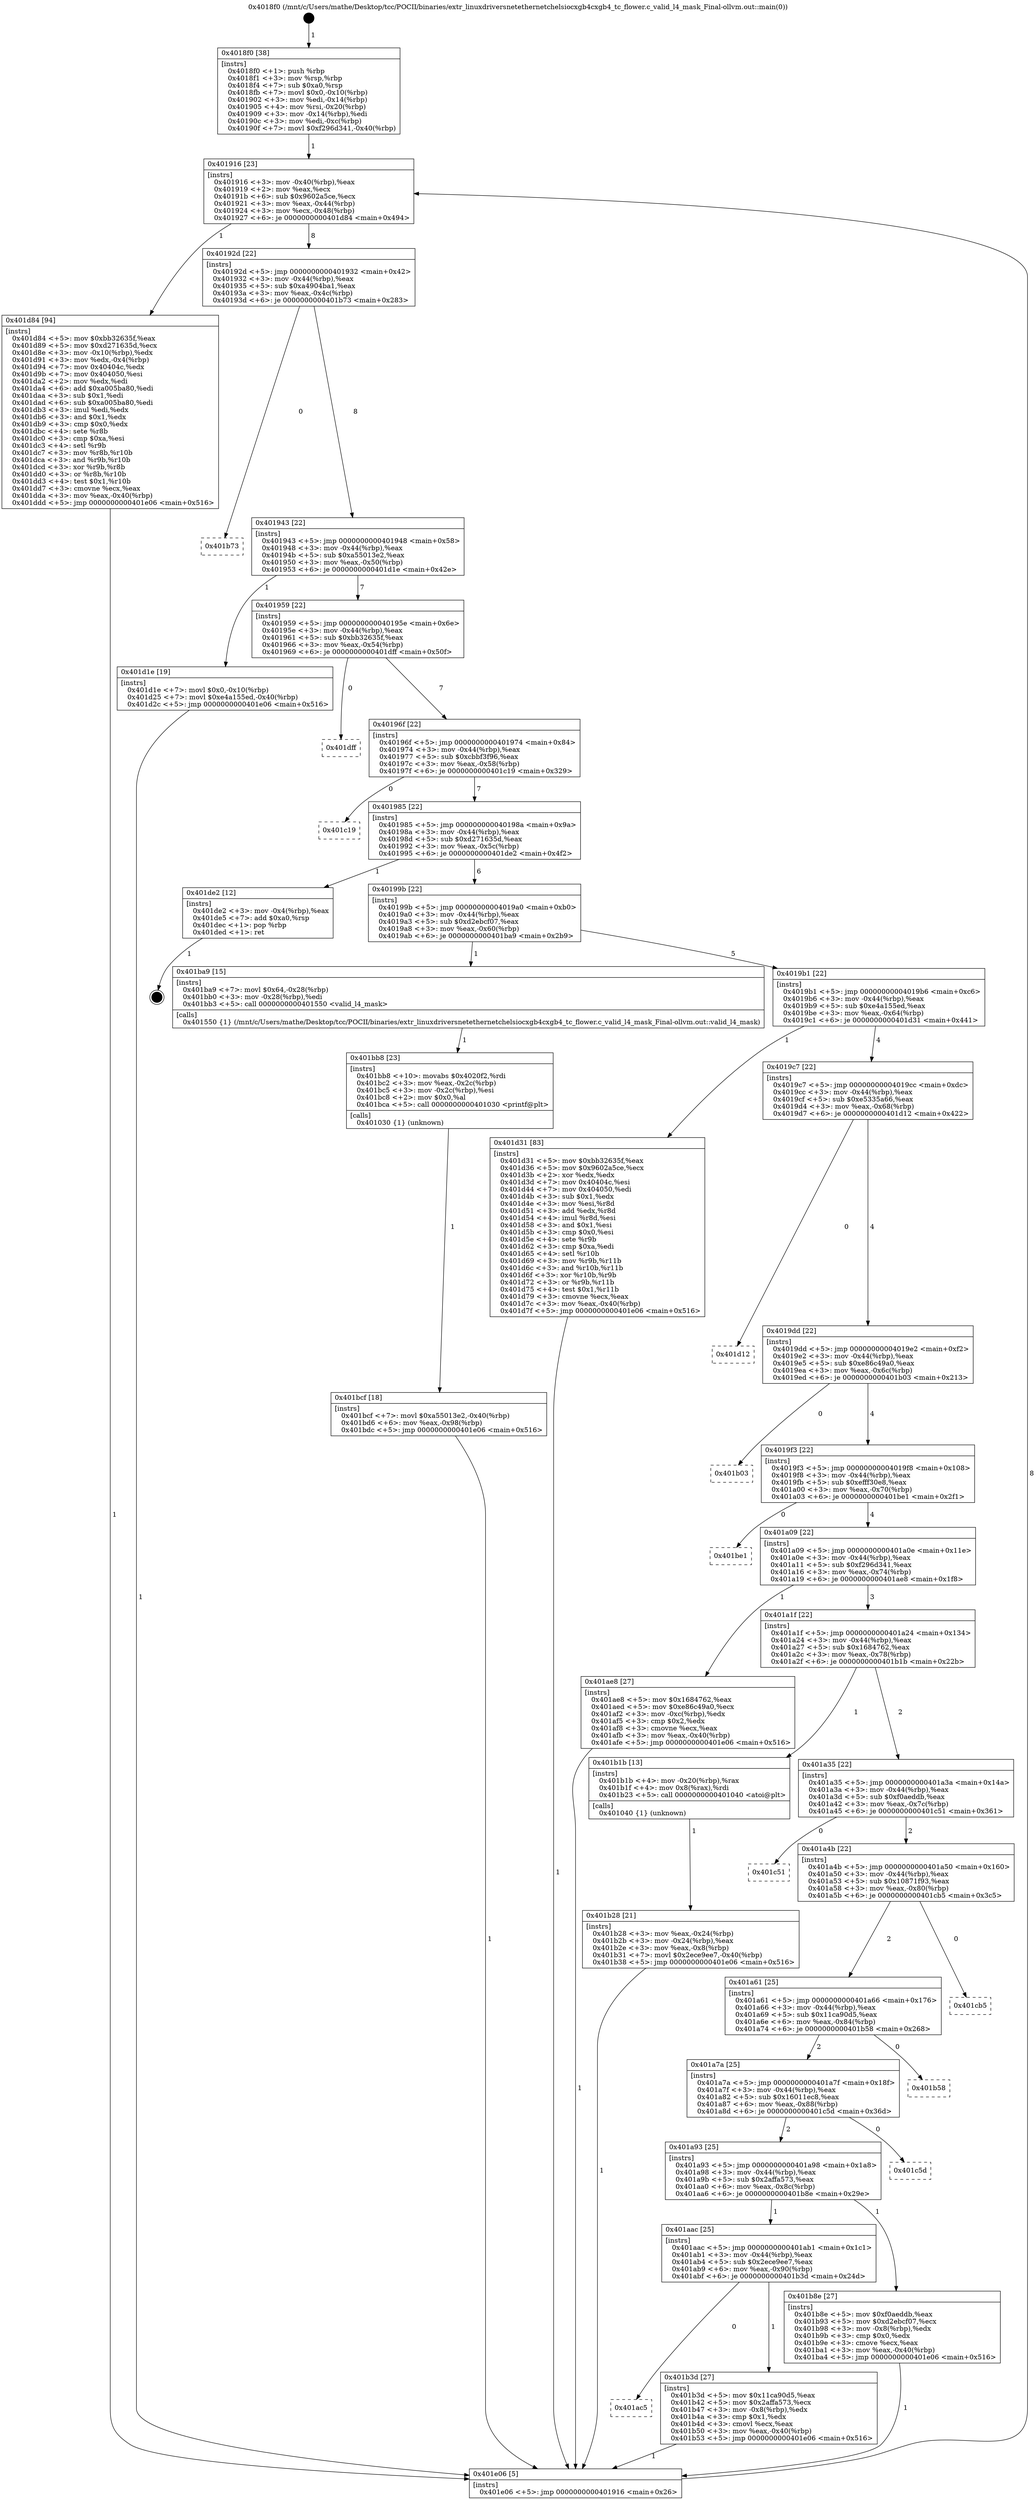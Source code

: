 digraph "0x4018f0" {
  label = "0x4018f0 (/mnt/c/Users/mathe/Desktop/tcc/POCII/binaries/extr_linuxdriversnetethernetchelsiocxgb4cxgb4_tc_flower.c_valid_l4_mask_Final-ollvm.out::main(0))"
  labelloc = "t"
  node[shape=record]

  Entry [label="",width=0.3,height=0.3,shape=circle,fillcolor=black,style=filled]
  "0x401916" [label="{
     0x401916 [23]\l
     | [instrs]\l
     &nbsp;&nbsp;0x401916 \<+3\>: mov -0x40(%rbp),%eax\l
     &nbsp;&nbsp;0x401919 \<+2\>: mov %eax,%ecx\l
     &nbsp;&nbsp;0x40191b \<+6\>: sub $0x9602a5ce,%ecx\l
     &nbsp;&nbsp;0x401921 \<+3\>: mov %eax,-0x44(%rbp)\l
     &nbsp;&nbsp;0x401924 \<+3\>: mov %ecx,-0x48(%rbp)\l
     &nbsp;&nbsp;0x401927 \<+6\>: je 0000000000401d84 \<main+0x494\>\l
  }"]
  "0x401d84" [label="{
     0x401d84 [94]\l
     | [instrs]\l
     &nbsp;&nbsp;0x401d84 \<+5\>: mov $0xbb32635f,%eax\l
     &nbsp;&nbsp;0x401d89 \<+5\>: mov $0xd271635d,%ecx\l
     &nbsp;&nbsp;0x401d8e \<+3\>: mov -0x10(%rbp),%edx\l
     &nbsp;&nbsp;0x401d91 \<+3\>: mov %edx,-0x4(%rbp)\l
     &nbsp;&nbsp;0x401d94 \<+7\>: mov 0x40404c,%edx\l
     &nbsp;&nbsp;0x401d9b \<+7\>: mov 0x404050,%esi\l
     &nbsp;&nbsp;0x401da2 \<+2\>: mov %edx,%edi\l
     &nbsp;&nbsp;0x401da4 \<+6\>: add $0xa005ba80,%edi\l
     &nbsp;&nbsp;0x401daa \<+3\>: sub $0x1,%edi\l
     &nbsp;&nbsp;0x401dad \<+6\>: sub $0xa005ba80,%edi\l
     &nbsp;&nbsp;0x401db3 \<+3\>: imul %edi,%edx\l
     &nbsp;&nbsp;0x401db6 \<+3\>: and $0x1,%edx\l
     &nbsp;&nbsp;0x401db9 \<+3\>: cmp $0x0,%edx\l
     &nbsp;&nbsp;0x401dbc \<+4\>: sete %r8b\l
     &nbsp;&nbsp;0x401dc0 \<+3\>: cmp $0xa,%esi\l
     &nbsp;&nbsp;0x401dc3 \<+4\>: setl %r9b\l
     &nbsp;&nbsp;0x401dc7 \<+3\>: mov %r8b,%r10b\l
     &nbsp;&nbsp;0x401dca \<+3\>: and %r9b,%r10b\l
     &nbsp;&nbsp;0x401dcd \<+3\>: xor %r9b,%r8b\l
     &nbsp;&nbsp;0x401dd0 \<+3\>: or %r8b,%r10b\l
     &nbsp;&nbsp;0x401dd3 \<+4\>: test $0x1,%r10b\l
     &nbsp;&nbsp;0x401dd7 \<+3\>: cmovne %ecx,%eax\l
     &nbsp;&nbsp;0x401dda \<+3\>: mov %eax,-0x40(%rbp)\l
     &nbsp;&nbsp;0x401ddd \<+5\>: jmp 0000000000401e06 \<main+0x516\>\l
  }"]
  "0x40192d" [label="{
     0x40192d [22]\l
     | [instrs]\l
     &nbsp;&nbsp;0x40192d \<+5\>: jmp 0000000000401932 \<main+0x42\>\l
     &nbsp;&nbsp;0x401932 \<+3\>: mov -0x44(%rbp),%eax\l
     &nbsp;&nbsp;0x401935 \<+5\>: sub $0xa4904ba1,%eax\l
     &nbsp;&nbsp;0x40193a \<+3\>: mov %eax,-0x4c(%rbp)\l
     &nbsp;&nbsp;0x40193d \<+6\>: je 0000000000401b73 \<main+0x283\>\l
  }"]
  Exit [label="",width=0.3,height=0.3,shape=circle,fillcolor=black,style=filled,peripheries=2]
  "0x401b73" [label="{
     0x401b73\l
  }", style=dashed]
  "0x401943" [label="{
     0x401943 [22]\l
     | [instrs]\l
     &nbsp;&nbsp;0x401943 \<+5\>: jmp 0000000000401948 \<main+0x58\>\l
     &nbsp;&nbsp;0x401948 \<+3\>: mov -0x44(%rbp),%eax\l
     &nbsp;&nbsp;0x40194b \<+5\>: sub $0xa55013e2,%eax\l
     &nbsp;&nbsp;0x401950 \<+3\>: mov %eax,-0x50(%rbp)\l
     &nbsp;&nbsp;0x401953 \<+6\>: je 0000000000401d1e \<main+0x42e\>\l
  }"]
  "0x401bcf" [label="{
     0x401bcf [18]\l
     | [instrs]\l
     &nbsp;&nbsp;0x401bcf \<+7\>: movl $0xa55013e2,-0x40(%rbp)\l
     &nbsp;&nbsp;0x401bd6 \<+6\>: mov %eax,-0x98(%rbp)\l
     &nbsp;&nbsp;0x401bdc \<+5\>: jmp 0000000000401e06 \<main+0x516\>\l
  }"]
  "0x401d1e" [label="{
     0x401d1e [19]\l
     | [instrs]\l
     &nbsp;&nbsp;0x401d1e \<+7\>: movl $0x0,-0x10(%rbp)\l
     &nbsp;&nbsp;0x401d25 \<+7\>: movl $0xe4a155ed,-0x40(%rbp)\l
     &nbsp;&nbsp;0x401d2c \<+5\>: jmp 0000000000401e06 \<main+0x516\>\l
  }"]
  "0x401959" [label="{
     0x401959 [22]\l
     | [instrs]\l
     &nbsp;&nbsp;0x401959 \<+5\>: jmp 000000000040195e \<main+0x6e\>\l
     &nbsp;&nbsp;0x40195e \<+3\>: mov -0x44(%rbp),%eax\l
     &nbsp;&nbsp;0x401961 \<+5\>: sub $0xbb32635f,%eax\l
     &nbsp;&nbsp;0x401966 \<+3\>: mov %eax,-0x54(%rbp)\l
     &nbsp;&nbsp;0x401969 \<+6\>: je 0000000000401dff \<main+0x50f\>\l
  }"]
  "0x401bb8" [label="{
     0x401bb8 [23]\l
     | [instrs]\l
     &nbsp;&nbsp;0x401bb8 \<+10\>: movabs $0x4020f2,%rdi\l
     &nbsp;&nbsp;0x401bc2 \<+3\>: mov %eax,-0x2c(%rbp)\l
     &nbsp;&nbsp;0x401bc5 \<+3\>: mov -0x2c(%rbp),%esi\l
     &nbsp;&nbsp;0x401bc8 \<+2\>: mov $0x0,%al\l
     &nbsp;&nbsp;0x401bca \<+5\>: call 0000000000401030 \<printf@plt\>\l
     | [calls]\l
     &nbsp;&nbsp;0x401030 \{1\} (unknown)\l
  }"]
  "0x401dff" [label="{
     0x401dff\l
  }", style=dashed]
  "0x40196f" [label="{
     0x40196f [22]\l
     | [instrs]\l
     &nbsp;&nbsp;0x40196f \<+5\>: jmp 0000000000401974 \<main+0x84\>\l
     &nbsp;&nbsp;0x401974 \<+3\>: mov -0x44(%rbp),%eax\l
     &nbsp;&nbsp;0x401977 \<+5\>: sub $0xcbbf3f96,%eax\l
     &nbsp;&nbsp;0x40197c \<+3\>: mov %eax,-0x58(%rbp)\l
     &nbsp;&nbsp;0x40197f \<+6\>: je 0000000000401c19 \<main+0x329\>\l
  }"]
  "0x401ac5" [label="{
     0x401ac5\l
  }", style=dashed]
  "0x401c19" [label="{
     0x401c19\l
  }", style=dashed]
  "0x401985" [label="{
     0x401985 [22]\l
     | [instrs]\l
     &nbsp;&nbsp;0x401985 \<+5\>: jmp 000000000040198a \<main+0x9a\>\l
     &nbsp;&nbsp;0x40198a \<+3\>: mov -0x44(%rbp),%eax\l
     &nbsp;&nbsp;0x40198d \<+5\>: sub $0xd271635d,%eax\l
     &nbsp;&nbsp;0x401992 \<+3\>: mov %eax,-0x5c(%rbp)\l
     &nbsp;&nbsp;0x401995 \<+6\>: je 0000000000401de2 \<main+0x4f2\>\l
  }"]
  "0x401b3d" [label="{
     0x401b3d [27]\l
     | [instrs]\l
     &nbsp;&nbsp;0x401b3d \<+5\>: mov $0x11ca90d5,%eax\l
     &nbsp;&nbsp;0x401b42 \<+5\>: mov $0x2affa573,%ecx\l
     &nbsp;&nbsp;0x401b47 \<+3\>: mov -0x8(%rbp),%edx\l
     &nbsp;&nbsp;0x401b4a \<+3\>: cmp $0x1,%edx\l
     &nbsp;&nbsp;0x401b4d \<+3\>: cmovl %ecx,%eax\l
     &nbsp;&nbsp;0x401b50 \<+3\>: mov %eax,-0x40(%rbp)\l
     &nbsp;&nbsp;0x401b53 \<+5\>: jmp 0000000000401e06 \<main+0x516\>\l
  }"]
  "0x401de2" [label="{
     0x401de2 [12]\l
     | [instrs]\l
     &nbsp;&nbsp;0x401de2 \<+3\>: mov -0x4(%rbp),%eax\l
     &nbsp;&nbsp;0x401de5 \<+7\>: add $0xa0,%rsp\l
     &nbsp;&nbsp;0x401dec \<+1\>: pop %rbp\l
     &nbsp;&nbsp;0x401ded \<+1\>: ret\l
  }"]
  "0x40199b" [label="{
     0x40199b [22]\l
     | [instrs]\l
     &nbsp;&nbsp;0x40199b \<+5\>: jmp 00000000004019a0 \<main+0xb0\>\l
     &nbsp;&nbsp;0x4019a0 \<+3\>: mov -0x44(%rbp),%eax\l
     &nbsp;&nbsp;0x4019a3 \<+5\>: sub $0xd2ebcf07,%eax\l
     &nbsp;&nbsp;0x4019a8 \<+3\>: mov %eax,-0x60(%rbp)\l
     &nbsp;&nbsp;0x4019ab \<+6\>: je 0000000000401ba9 \<main+0x2b9\>\l
  }"]
  "0x401aac" [label="{
     0x401aac [25]\l
     | [instrs]\l
     &nbsp;&nbsp;0x401aac \<+5\>: jmp 0000000000401ab1 \<main+0x1c1\>\l
     &nbsp;&nbsp;0x401ab1 \<+3\>: mov -0x44(%rbp),%eax\l
     &nbsp;&nbsp;0x401ab4 \<+5\>: sub $0x2ece9ee7,%eax\l
     &nbsp;&nbsp;0x401ab9 \<+6\>: mov %eax,-0x90(%rbp)\l
     &nbsp;&nbsp;0x401abf \<+6\>: je 0000000000401b3d \<main+0x24d\>\l
  }"]
  "0x401ba9" [label="{
     0x401ba9 [15]\l
     | [instrs]\l
     &nbsp;&nbsp;0x401ba9 \<+7\>: movl $0x64,-0x28(%rbp)\l
     &nbsp;&nbsp;0x401bb0 \<+3\>: mov -0x28(%rbp),%edi\l
     &nbsp;&nbsp;0x401bb3 \<+5\>: call 0000000000401550 \<valid_l4_mask\>\l
     | [calls]\l
     &nbsp;&nbsp;0x401550 \{1\} (/mnt/c/Users/mathe/Desktop/tcc/POCII/binaries/extr_linuxdriversnetethernetchelsiocxgb4cxgb4_tc_flower.c_valid_l4_mask_Final-ollvm.out::valid_l4_mask)\l
  }"]
  "0x4019b1" [label="{
     0x4019b1 [22]\l
     | [instrs]\l
     &nbsp;&nbsp;0x4019b1 \<+5\>: jmp 00000000004019b6 \<main+0xc6\>\l
     &nbsp;&nbsp;0x4019b6 \<+3\>: mov -0x44(%rbp),%eax\l
     &nbsp;&nbsp;0x4019b9 \<+5\>: sub $0xe4a155ed,%eax\l
     &nbsp;&nbsp;0x4019be \<+3\>: mov %eax,-0x64(%rbp)\l
     &nbsp;&nbsp;0x4019c1 \<+6\>: je 0000000000401d31 \<main+0x441\>\l
  }"]
  "0x401b8e" [label="{
     0x401b8e [27]\l
     | [instrs]\l
     &nbsp;&nbsp;0x401b8e \<+5\>: mov $0xf0aeddb,%eax\l
     &nbsp;&nbsp;0x401b93 \<+5\>: mov $0xd2ebcf07,%ecx\l
     &nbsp;&nbsp;0x401b98 \<+3\>: mov -0x8(%rbp),%edx\l
     &nbsp;&nbsp;0x401b9b \<+3\>: cmp $0x0,%edx\l
     &nbsp;&nbsp;0x401b9e \<+3\>: cmove %ecx,%eax\l
     &nbsp;&nbsp;0x401ba1 \<+3\>: mov %eax,-0x40(%rbp)\l
     &nbsp;&nbsp;0x401ba4 \<+5\>: jmp 0000000000401e06 \<main+0x516\>\l
  }"]
  "0x401d31" [label="{
     0x401d31 [83]\l
     | [instrs]\l
     &nbsp;&nbsp;0x401d31 \<+5\>: mov $0xbb32635f,%eax\l
     &nbsp;&nbsp;0x401d36 \<+5\>: mov $0x9602a5ce,%ecx\l
     &nbsp;&nbsp;0x401d3b \<+2\>: xor %edx,%edx\l
     &nbsp;&nbsp;0x401d3d \<+7\>: mov 0x40404c,%esi\l
     &nbsp;&nbsp;0x401d44 \<+7\>: mov 0x404050,%edi\l
     &nbsp;&nbsp;0x401d4b \<+3\>: sub $0x1,%edx\l
     &nbsp;&nbsp;0x401d4e \<+3\>: mov %esi,%r8d\l
     &nbsp;&nbsp;0x401d51 \<+3\>: add %edx,%r8d\l
     &nbsp;&nbsp;0x401d54 \<+4\>: imul %r8d,%esi\l
     &nbsp;&nbsp;0x401d58 \<+3\>: and $0x1,%esi\l
     &nbsp;&nbsp;0x401d5b \<+3\>: cmp $0x0,%esi\l
     &nbsp;&nbsp;0x401d5e \<+4\>: sete %r9b\l
     &nbsp;&nbsp;0x401d62 \<+3\>: cmp $0xa,%edi\l
     &nbsp;&nbsp;0x401d65 \<+4\>: setl %r10b\l
     &nbsp;&nbsp;0x401d69 \<+3\>: mov %r9b,%r11b\l
     &nbsp;&nbsp;0x401d6c \<+3\>: and %r10b,%r11b\l
     &nbsp;&nbsp;0x401d6f \<+3\>: xor %r10b,%r9b\l
     &nbsp;&nbsp;0x401d72 \<+3\>: or %r9b,%r11b\l
     &nbsp;&nbsp;0x401d75 \<+4\>: test $0x1,%r11b\l
     &nbsp;&nbsp;0x401d79 \<+3\>: cmovne %ecx,%eax\l
     &nbsp;&nbsp;0x401d7c \<+3\>: mov %eax,-0x40(%rbp)\l
     &nbsp;&nbsp;0x401d7f \<+5\>: jmp 0000000000401e06 \<main+0x516\>\l
  }"]
  "0x4019c7" [label="{
     0x4019c7 [22]\l
     | [instrs]\l
     &nbsp;&nbsp;0x4019c7 \<+5\>: jmp 00000000004019cc \<main+0xdc\>\l
     &nbsp;&nbsp;0x4019cc \<+3\>: mov -0x44(%rbp),%eax\l
     &nbsp;&nbsp;0x4019cf \<+5\>: sub $0xe5335a66,%eax\l
     &nbsp;&nbsp;0x4019d4 \<+3\>: mov %eax,-0x68(%rbp)\l
     &nbsp;&nbsp;0x4019d7 \<+6\>: je 0000000000401d12 \<main+0x422\>\l
  }"]
  "0x401a93" [label="{
     0x401a93 [25]\l
     | [instrs]\l
     &nbsp;&nbsp;0x401a93 \<+5\>: jmp 0000000000401a98 \<main+0x1a8\>\l
     &nbsp;&nbsp;0x401a98 \<+3\>: mov -0x44(%rbp),%eax\l
     &nbsp;&nbsp;0x401a9b \<+5\>: sub $0x2affa573,%eax\l
     &nbsp;&nbsp;0x401aa0 \<+6\>: mov %eax,-0x8c(%rbp)\l
     &nbsp;&nbsp;0x401aa6 \<+6\>: je 0000000000401b8e \<main+0x29e\>\l
  }"]
  "0x401d12" [label="{
     0x401d12\l
  }", style=dashed]
  "0x4019dd" [label="{
     0x4019dd [22]\l
     | [instrs]\l
     &nbsp;&nbsp;0x4019dd \<+5\>: jmp 00000000004019e2 \<main+0xf2\>\l
     &nbsp;&nbsp;0x4019e2 \<+3\>: mov -0x44(%rbp),%eax\l
     &nbsp;&nbsp;0x4019e5 \<+5\>: sub $0xe86c49a0,%eax\l
     &nbsp;&nbsp;0x4019ea \<+3\>: mov %eax,-0x6c(%rbp)\l
     &nbsp;&nbsp;0x4019ed \<+6\>: je 0000000000401b03 \<main+0x213\>\l
  }"]
  "0x401c5d" [label="{
     0x401c5d\l
  }", style=dashed]
  "0x401b03" [label="{
     0x401b03\l
  }", style=dashed]
  "0x4019f3" [label="{
     0x4019f3 [22]\l
     | [instrs]\l
     &nbsp;&nbsp;0x4019f3 \<+5\>: jmp 00000000004019f8 \<main+0x108\>\l
     &nbsp;&nbsp;0x4019f8 \<+3\>: mov -0x44(%rbp),%eax\l
     &nbsp;&nbsp;0x4019fb \<+5\>: sub $0xefff30e8,%eax\l
     &nbsp;&nbsp;0x401a00 \<+3\>: mov %eax,-0x70(%rbp)\l
     &nbsp;&nbsp;0x401a03 \<+6\>: je 0000000000401be1 \<main+0x2f1\>\l
  }"]
  "0x401a7a" [label="{
     0x401a7a [25]\l
     | [instrs]\l
     &nbsp;&nbsp;0x401a7a \<+5\>: jmp 0000000000401a7f \<main+0x18f\>\l
     &nbsp;&nbsp;0x401a7f \<+3\>: mov -0x44(%rbp),%eax\l
     &nbsp;&nbsp;0x401a82 \<+5\>: sub $0x16011ec8,%eax\l
     &nbsp;&nbsp;0x401a87 \<+6\>: mov %eax,-0x88(%rbp)\l
     &nbsp;&nbsp;0x401a8d \<+6\>: je 0000000000401c5d \<main+0x36d\>\l
  }"]
  "0x401be1" [label="{
     0x401be1\l
  }", style=dashed]
  "0x401a09" [label="{
     0x401a09 [22]\l
     | [instrs]\l
     &nbsp;&nbsp;0x401a09 \<+5\>: jmp 0000000000401a0e \<main+0x11e\>\l
     &nbsp;&nbsp;0x401a0e \<+3\>: mov -0x44(%rbp),%eax\l
     &nbsp;&nbsp;0x401a11 \<+5\>: sub $0xf296d341,%eax\l
     &nbsp;&nbsp;0x401a16 \<+3\>: mov %eax,-0x74(%rbp)\l
     &nbsp;&nbsp;0x401a19 \<+6\>: je 0000000000401ae8 \<main+0x1f8\>\l
  }"]
  "0x401b58" [label="{
     0x401b58\l
  }", style=dashed]
  "0x401ae8" [label="{
     0x401ae8 [27]\l
     | [instrs]\l
     &nbsp;&nbsp;0x401ae8 \<+5\>: mov $0x1684762,%eax\l
     &nbsp;&nbsp;0x401aed \<+5\>: mov $0xe86c49a0,%ecx\l
     &nbsp;&nbsp;0x401af2 \<+3\>: mov -0xc(%rbp),%edx\l
     &nbsp;&nbsp;0x401af5 \<+3\>: cmp $0x2,%edx\l
     &nbsp;&nbsp;0x401af8 \<+3\>: cmovne %ecx,%eax\l
     &nbsp;&nbsp;0x401afb \<+3\>: mov %eax,-0x40(%rbp)\l
     &nbsp;&nbsp;0x401afe \<+5\>: jmp 0000000000401e06 \<main+0x516\>\l
  }"]
  "0x401a1f" [label="{
     0x401a1f [22]\l
     | [instrs]\l
     &nbsp;&nbsp;0x401a1f \<+5\>: jmp 0000000000401a24 \<main+0x134\>\l
     &nbsp;&nbsp;0x401a24 \<+3\>: mov -0x44(%rbp),%eax\l
     &nbsp;&nbsp;0x401a27 \<+5\>: sub $0x1684762,%eax\l
     &nbsp;&nbsp;0x401a2c \<+3\>: mov %eax,-0x78(%rbp)\l
     &nbsp;&nbsp;0x401a2f \<+6\>: je 0000000000401b1b \<main+0x22b\>\l
  }"]
  "0x401e06" [label="{
     0x401e06 [5]\l
     | [instrs]\l
     &nbsp;&nbsp;0x401e06 \<+5\>: jmp 0000000000401916 \<main+0x26\>\l
  }"]
  "0x4018f0" [label="{
     0x4018f0 [38]\l
     | [instrs]\l
     &nbsp;&nbsp;0x4018f0 \<+1\>: push %rbp\l
     &nbsp;&nbsp;0x4018f1 \<+3\>: mov %rsp,%rbp\l
     &nbsp;&nbsp;0x4018f4 \<+7\>: sub $0xa0,%rsp\l
     &nbsp;&nbsp;0x4018fb \<+7\>: movl $0x0,-0x10(%rbp)\l
     &nbsp;&nbsp;0x401902 \<+3\>: mov %edi,-0x14(%rbp)\l
     &nbsp;&nbsp;0x401905 \<+4\>: mov %rsi,-0x20(%rbp)\l
     &nbsp;&nbsp;0x401909 \<+3\>: mov -0x14(%rbp),%edi\l
     &nbsp;&nbsp;0x40190c \<+3\>: mov %edi,-0xc(%rbp)\l
     &nbsp;&nbsp;0x40190f \<+7\>: movl $0xf296d341,-0x40(%rbp)\l
  }"]
  "0x401a61" [label="{
     0x401a61 [25]\l
     | [instrs]\l
     &nbsp;&nbsp;0x401a61 \<+5\>: jmp 0000000000401a66 \<main+0x176\>\l
     &nbsp;&nbsp;0x401a66 \<+3\>: mov -0x44(%rbp),%eax\l
     &nbsp;&nbsp;0x401a69 \<+5\>: sub $0x11ca90d5,%eax\l
     &nbsp;&nbsp;0x401a6e \<+6\>: mov %eax,-0x84(%rbp)\l
     &nbsp;&nbsp;0x401a74 \<+6\>: je 0000000000401b58 \<main+0x268\>\l
  }"]
  "0x401b1b" [label="{
     0x401b1b [13]\l
     | [instrs]\l
     &nbsp;&nbsp;0x401b1b \<+4\>: mov -0x20(%rbp),%rax\l
     &nbsp;&nbsp;0x401b1f \<+4\>: mov 0x8(%rax),%rdi\l
     &nbsp;&nbsp;0x401b23 \<+5\>: call 0000000000401040 \<atoi@plt\>\l
     | [calls]\l
     &nbsp;&nbsp;0x401040 \{1\} (unknown)\l
  }"]
  "0x401a35" [label="{
     0x401a35 [22]\l
     | [instrs]\l
     &nbsp;&nbsp;0x401a35 \<+5\>: jmp 0000000000401a3a \<main+0x14a\>\l
     &nbsp;&nbsp;0x401a3a \<+3\>: mov -0x44(%rbp),%eax\l
     &nbsp;&nbsp;0x401a3d \<+5\>: sub $0xf0aeddb,%eax\l
     &nbsp;&nbsp;0x401a42 \<+3\>: mov %eax,-0x7c(%rbp)\l
     &nbsp;&nbsp;0x401a45 \<+6\>: je 0000000000401c51 \<main+0x361\>\l
  }"]
  "0x401b28" [label="{
     0x401b28 [21]\l
     | [instrs]\l
     &nbsp;&nbsp;0x401b28 \<+3\>: mov %eax,-0x24(%rbp)\l
     &nbsp;&nbsp;0x401b2b \<+3\>: mov -0x24(%rbp),%eax\l
     &nbsp;&nbsp;0x401b2e \<+3\>: mov %eax,-0x8(%rbp)\l
     &nbsp;&nbsp;0x401b31 \<+7\>: movl $0x2ece9ee7,-0x40(%rbp)\l
     &nbsp;&nbsp;0x401b38 \<+5\>: jmp 0000000000401e06 \<main+0x516\>\l
  }"]
  "0x401cb5" [label="{
     0x401cb5\l
  }", style=dashed]
  "0x401c51" [label="{
     0x401c51\l
  }", style=dashed]
  "0x401a4b" [label="{
     0x401a4b [22]\l
     | [instrs]\l
     &nbsp;&nbsp;0x401a4b \<+5\>: jmp 0000000000401a50 \<main+0x160\>\l
     &nbsp;&nbsp;0x401a50 \<+3\>: mov -0x44(%rbp),%eax\l
     &nbsp;&nbsp;0x401a53 \<+5\>: sub $0x10871f93,%eax\l
     &nbsp;&nbsp;0x401a58 \<+3\>: mov %eax,-0x80(%rbp)\l
     &nbsp;&nbsp;0x401a5b \<+6\>: je 0000000000401cb5 \<main+0x3c5\>\l
  }"]
  Entry -> "0x4018f0" [label=" 1"]
  "0x401916" -> "0x401d84" [label=" 1"]
  "0x401916" -> "0x40192d" [label=" 8"]
  "0x401de2" -> Exit [label=" 1"]
  "0x40192d" -> "0x401b73" [label=" 0"]
  "0x40192d" -> "0x401943" [label=" 8"]
  "0x401d84" -> "0x401e06" [label=" 1"]
  "0x401943" -> "0x401d1e" [label=" 1"]
  "0x401943" -> "0x401959" [label=" 7"]
  "0x401d31" -> "0x401e06" [label=" 1"]
  "0x401959" -> "0x401dff" [label=" 0"]
  "0x401959" -> "0x40196f" [label=" 7"]
  "0x401d1e" -> "0x401e06" [label=" 1"]
  "0x40196f" -> "0x401c19" [label=" 0"]
  "0x40196f" -> "0x401985" [label=" 7"]
  "0x401bcf" -> "0x401e06" [label=" 1"]
  "0x401985" -> "0x401de2" [label=" 1"]
  "0x401985" -> "0x40199b" [label=" 6"]
  "0x401bb8" -> "0x401bcf" [label=" 1"]
  "0x40199b" -> "0x401ba9" [label=" 1"]
  "0x40199b" -> "0x4019b1" [label=" 5"]
  "0x401b8e" -> "0x401e06" [label=" 1"]
  "0x4019b1" -> "0x401d31" [label=" 1"]
  "0x4019b1" -> "0x4019c7" [label=" 4"]
  "0x401b3d" -> "0x401e06" [label=" 1"]
  "0x4019c7" -> "0x401d12" [label=" 0"]
  "0x4019c7" -> "0x4019dd" [label=" 4"]
  "0x401aac" -> "0x401b3d" [label=" 1"]
  "0x4019dd" -> "0x401b03" [label=" 0"]
  "0x4019dd" -> "0x4019f3" [label=" 4"]
  "0x401ba9" -> "0x401bb8" [label=" 1"]
  "0x4019f3" -> "0x401be1" [label=" 0"]
  "0x4019f3" -> "0x401a09" [label=" 4"]
  "0x401a93" -> "0x401b8e" [label=" 1"]
  "0x401a09" -> "0x401ae8" [label=" 1"]
  "0x401a09" -> "0x401a1f" [label=" 3"]
  "0x401ae8" -> "0x401e06" [label=" 1"]
  "0x4018f0" -> "0x401916" [label=" 1"]
  "0x401e06" -> "0x401916" [label=" 8"]
  "0x401aac" -> "0x401ac5" [label=" 0"]
  "0x401a1f" -> "0x401b1b" [label=" 1"]
  "0x401a1f" -> "0x401a35" [label=" 2"]
  "0x401b1b" -> "0x401b28" [label=" 1"]
  "0x401b28" -> "0x401e06" [label=" 1"]
  "0x401a7a" -> "0x401c5d" [label=" 0"]
  "0x401a35" -> "0x401c51" [label=" 0"]
  "0x401a35" -> "0x401a4b" [label=" 2"]
  "0x401a93" -> "0x401aac" [label=" 1"]
  "0x401a4b" -> "0x401cb5" [label=" 0"]
  "0x401a4b" -> "0x401a61" [label=" 2"]
  "0x401a7a" -> "0x401a93" [label=" 2"]
  "0x401a61" -> "0x401b58" [label=" 0"]
  "0x401a61" -> "0x401a7a" [label=" 2"]
}
